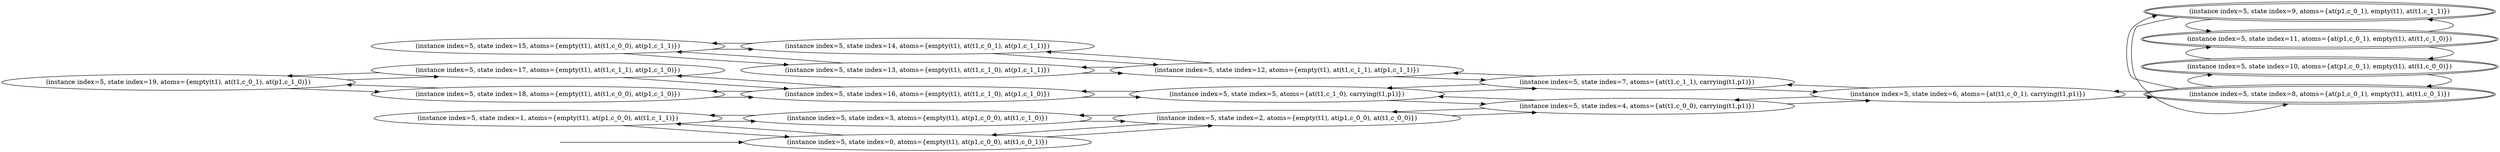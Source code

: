 digraph {
rankdir="LR"
s19[label="(instance index=5, state index=19, atoms={empty(t1), at(t1,c_0_1), at(p1,c_1_0)})"]
s15[label="(instance index=5, state index=15, atoms={empty(t1), at(t1,c_0_0), at(p1,c_1_1)})"]
s18[label="(instance index=5, state index=18, atoms={empty(t1), at(t1,c_0_0), at(p1,c_1_0)})"]
s17[label="(instance index=5, state index=17, atoms={empty(t1), at(t1,c_1_1), at(p1,c_1_0)})"]
s1[label="(instance index=5, state index=1, atoms={empty(t1), at(p1,c_0_0), at(t1,c_1_1)})"]
s14[label="(instance index=5, state index=14, atoms={empty(t1), at(t1,c_0_1), at(p1,c_1_1)})"]
s13[label="(instance index=5, state index=13, atoms={empty(t1), at(t1,c_1_0), at(p1,c_1_1)})"]
s0[label="(instance index=5, state index=0, atoms={empty(t1), at(p1,c_0_0), at(t1,c_0_1)})"]
s3[label="(instance index=5, state index=3, atoms={empty(t1), at(p1,c_0_0), at(t1,c_1_0)})"]
s16[label="(instance index=5, state index=16, atoms={empty(t1), at(t1,c_1_0), at(p1,c_1_0)})"]
s2[label="(instance index=5, state index=2, atoms={empty(t1), at(p1,c_0_0), at(t1,c_0_0)})"]
s5[label="(instance index=5, state index=5, atoms={at(t1,c_1_0), carrying(t1,p1)})"]
s12[label="(instance index=5, state index=12, atoms={empty(t1), at(t1,c_1_1), at(p1,c_1_1)})"]
s4[label="(instance index=5, state index=4, atoms={at(t1,c_0_0), carrying(t1,p1)})"]
s7[label="(instance index=5, state index=7, atoms={at(t1,c_1_1), carrying(t1,p1)})"]
s6[label="(instance index=5, state index=6, atoms={at(t1,c_0_1), carrying(t1,p1)})"]
s11[peripheries=2,label="(instance index=5, state index=11, atoms={at(p1,c_0_1), empty(t1), at(t1,c_1_0)})"]
s10[peripheries=2,label="(instance index=5, state index=10, atoms={at(p1,c_0_1), empty(t1), at(t1,c_0_0)})"]
s9[peripheries=2,label="(instance index=5, state index=9, atoms={at(p1,c_0_1), empty(t1), at(t1,c_1_1)})"]
s8[peripheries=2,label="(instance index=5, state index=8, atoms={at(p1,c_0_1), empty(t1), at(t1,c_0_1)})"]
Dangling [ label = "", style = invis ]
{ rank = same; Dangling }
Dangling -> s0
{ rank = same; s0}
{ rank = same; s15,s18,s17,s1}
{ rank = same; s14,s13,s0,s3,s16}
{ rank = same; s2,s5,s12}
{ rank = same; s4,s7}
{ rank = same; s6}
{ rank = same; s11,s10,s9,s8}
{
s19->s18
s19->s17
}
{
s15->s14
s15->s13
s18->s19
s18->s16
s17->s19
s17->s16
s1->s3
s1->s0
}
{
s14->s15
s14->s12
s13->s15
s13->s12
s0->s2
s0->s1
s3->s2
s3->s1
s16->s18
s16->s5
s16->s17
}
{
s2->s4
s2->s3
s2->s0
s5->s7
s5->s4
s5->s16
s12->s14
s12->s7
s12->s13
}
{
s4->s6
s4->s5
s4->s2
s7->s5
s7->s6
s7->s12
}
{
s6->s7
s6->s4
s6->s8
}
{
s11->s10
s11->s9
s10->s11
s10->s8
s9->s11
s9->s8
s8->s10
s8->s6
s8->s9
}
}
